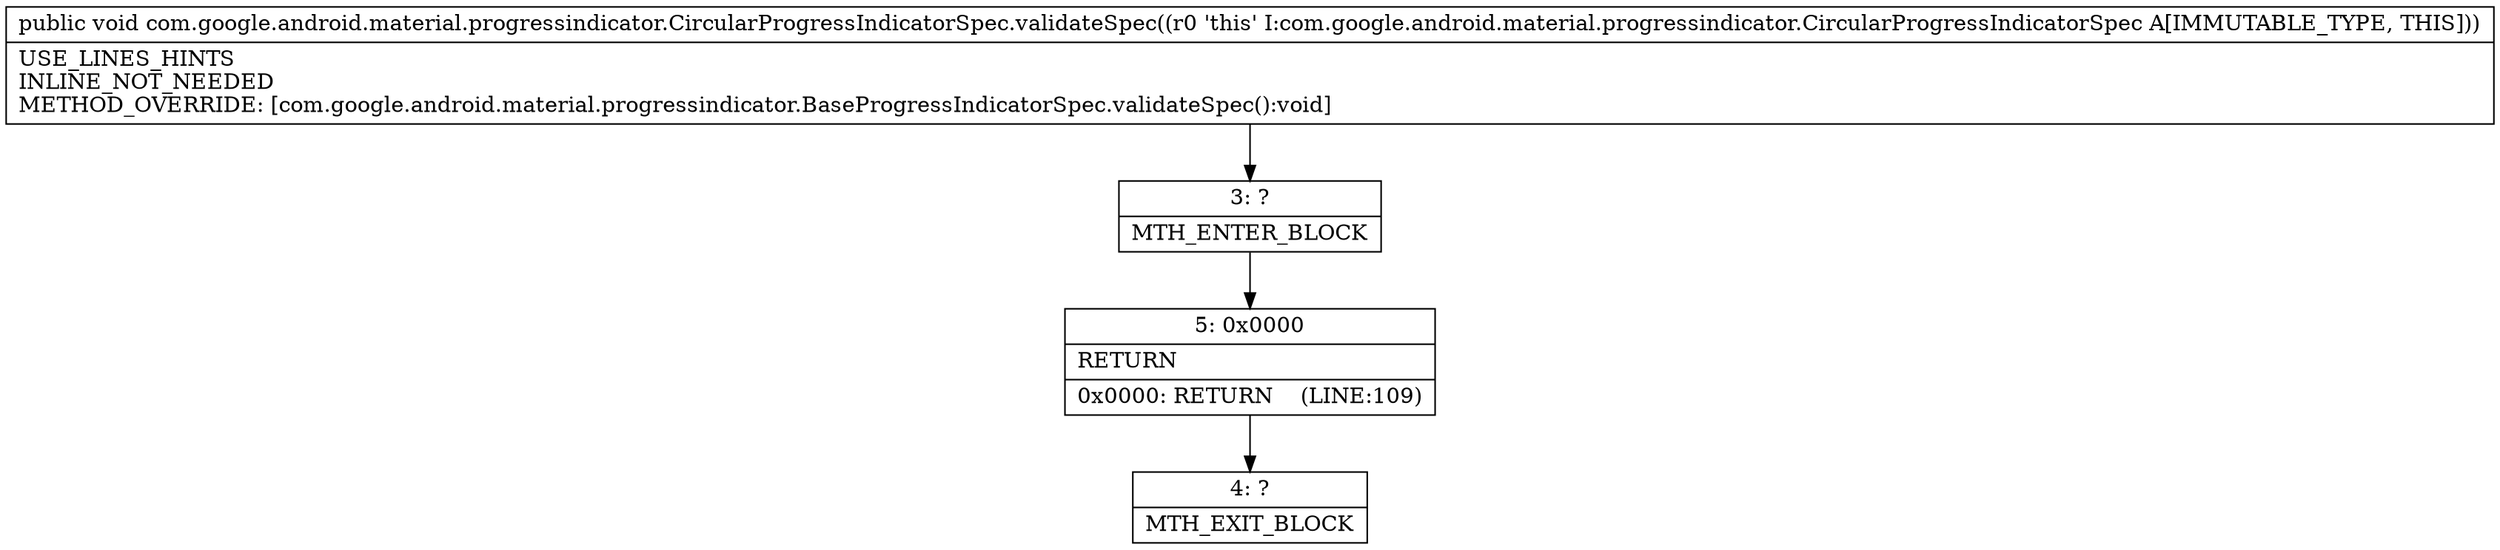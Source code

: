 digraph "CFG forcom.google.android.material.progressindicator.CircularProgressIndicatorSpec.validateSpec()V" {
Node_3 [shape=record,label="{3\:\ ?|MTH_ENTER_BLOCK\l}"];
Node_5 [shape=record,label="{5\:\ 0x0000|RETURN\l|0x0000: RETURN    (LINE:109)\l}"];
Node_4 [shape=record,label="{4\:\ ?|MTH_EXIT_BLOCK\l}"];
MethodNode[shape=record,label="{public void com.google.android.material.progressindicator.CircularProgressIndicatorSpec.validateSpec((r0 'this' I:com.google.android.material.progressindicator.CircularProgressIndicatorSpec A[IMMUTABLE_TYPE, THIS]))  | USE_LINES_HINTS\lINLINE_NOT_NEEDED\lMETHOD_OVERRIDE: [com.google.android.material.progressindicator.BaseProgressIndicatorSpec.validateSpec():void]\l}"];
MethodNode -> Node_3;Node_3 -> Node_5;
Node_5 -> Node_4;
}

